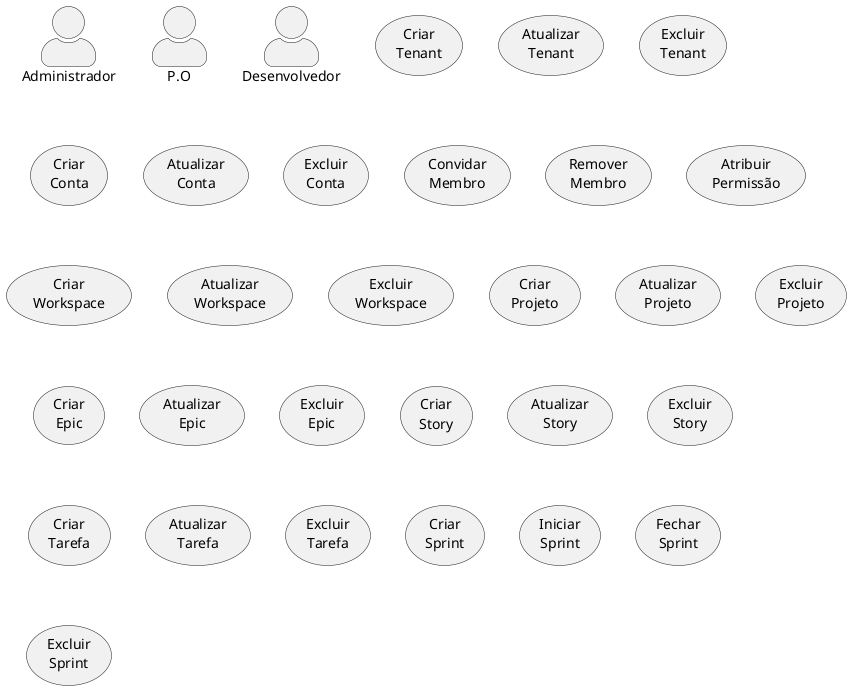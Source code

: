 
@startuml
' http://www.plantuml.com/plantuml/uml/SoWkIImgAStDuUBISCiiAYvHA2rEJKuiJjNaqd3Coo_9I2s2YoWa5YjeX3eRQN91HHH2dOtXR0sVnEAIc3nanQ7E9bnS3gbvAI3p0G00
skinparam TextAlign center
skinparam actorStyle awesome

'=== Atores ===
actor Administrador as adm
actor P.O as po
actor Desenvolvedor as dev

'=== Casos de Uso ===
'Tenant
usecase "Criar\nTenant" as createTenant
usecase "Atualizar\nTenant" as updateTenant
usecase "Excluir\nTenant" as deleteTenant

usecase "Criar\nConta" as createAccount
usecase "Atualizar\nConta" as updateAccount
usecase "Excluir\nConta" as deleteAccount

usecase "Convidar\nMembro" as inviteMember
usecase "Remover\nMembro" as removeMember
usecase "Atribuir\nPermissão" as setPermission

usecase "Criar\nWorkspace" as createWorkspace
usecase "Atualizar\nWorkspace" as updateWorkspace
usecase "Excluir\nWorkspace" as deleteWorkspace

usecase "Criar\nProjeto" as createProject
usecase "Atualizar\nProjeto" as updateProject
usecase "Excluir\nProjeto" as deleteProject

usecase "Criar\nEpic" as createEpic
usecase "Atualizar\nEpic" as updateEpic
usecase "Excluir\nEpic" as deleteEpic

usecase "Criar\nStory" as createStory
usecase "Atualizar\nStory" as updateStory
usecase "Excluir\nStory" as deleteStory

usecase "Criar\nTarefa" as createTask
usecase "Atualizar\nTarefa" as updateTask
usecase "Excluir\nTarefa" as deleteTask

usecase "Criar\nSprint" as createSprint
usecase "Iniciar\nSprint" as openSprint
usecase "Fechar\nSprint" as closeSprint
usecase "Excluir\nSprint" as deleteSprint

'Quando concluir todas tarefas de um recurso, deve automaticamente concluir o Recurso, e quando concluir todos os recursos de Epic, deve concluir o Epi
'Criar um grafico de gantt baseado nas tarefas

@enduml
